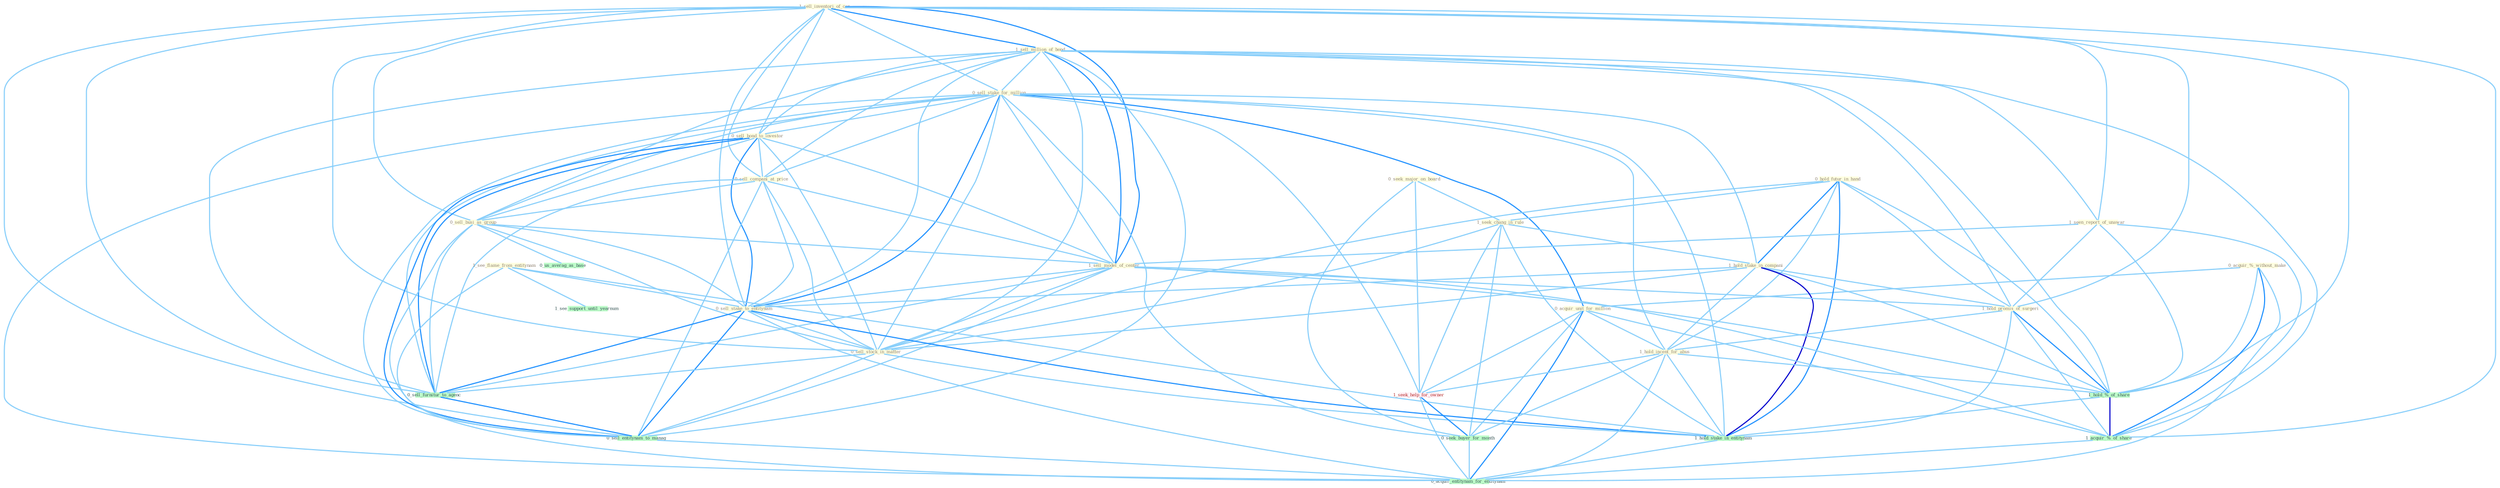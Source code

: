 Graph G{ 
    node
    [shape=polygon,style=filled,width=.5,height=.06,color="#BDFCC9",fixedsize=true,fontsize=4,
    fontcolor="#2f4f4f"];
    {node
    [color="#ffffe0", fontcolor="#8b7d6b"] "1_sell_inventori_of_car " "1_sell_million_of_bond " "0_sell_stake_for_million " "0_sell_bond_to_investor " "0_sell_compani_at_price " "0_acquir_%_without_make " "1_see_flame_from_entitynam " "0_seek_major_on_board " "0_sell_busi_as_group " "0_hold_futur_in_hand " "1_seek_chang_in_rule " "1_seen_report_of_unawar " "1_hold_stake_in_compani " "0_acquir_unit_for_million " "1_sell_model_of_center " "0_sell_stake_to_entitynam " "1_hold_promis_of_surgeri " "0_sell_stock_in_matter " "1_hold_incent_for_abus "}
{node [color="#fff0f5", fontcolor="#b22222"] "1_seek_help_for_owner "}
edge [color="#B0E2FF"];

	"1_sell_inventori_of_car " -- "1_sell_million_of_bond " [w="2", color="#1e90ff" , len=0.8];
	"1_sell_inventori_of_car " -- "0_sell_stake_for_million " [w="1", color="#87cefa" ];
	"1_sell_inventori_of_car " -- "0_sell_bond_to_investor " [w="1", color="#87cefa" ];
	"1_sell_inventori_of_car " -- "0_sell_compani_at_price " [w="1", color="#87cefa" ];
	"1_sell_inventori_of_car " -- "0_sell_busi_as_group " [w="1", color="#87cefa" ];
	"1_sell_inventori_of_car " -- "1_seen_report_of_unawar " [w="1", color="#87cefa" ];
	"1_sell_inventori_of_car " -- "1_sell_model_of_center " [w="2", color="#1e90ff" , len=0.8];
	"1_sell_inventori_of_car " -- "0_sell_stake_to_entitynam " [w="1", color="#87cefa" ];
	"1_sell_inventori_of_car " -- "1_hold_promis_of_surgeri " [w="1", color="#87cefa" ];
	"1_sell_inventori_of_car " -- "0_sell_stock_in_matter " [w="1", color="#87cefa" ];
	"1_sell_inventori_of_car " -- "1_hold_%_of_share " [w="1", color="#87cefa" ];
	"1_sell_inventori_of_car " -- "1_acquir_%_of_share " [w="1", color="#87cefa" ];
	"1_sell_inventori_of_car " -- "0_sell_furnitur_to_agenc " [w="1", color="#87cefa" ];
	"1_sell_inventori_of_car " -- "0_sell_entitynam_to_manag " [w="1", color="#87cefa" ];
	"1_sell_million_of_bond " -- "0_sell_stake_for_million " [w="1", color="#87cefa" ];
	"1_sell_million_of_bond " -- "0_sell_bond_to_investor " [w="1", color="#87cefa" ];
	"1_sell_million_of_bond " -- "0_sell_compani_at_price " [w="1", color="#87cefa" ];
	"1_sell_million_of_bond " -- "0_sell_busi_as_group " [w="1", color="#87cefa" ];
	"1_sell_million_of_bond " -- "1_seen_report_of_unawar " [w="1", color="#87cefa" ];
	"1_sell_million_of_bond " -- "1_sell_model_of_center " [w="2", color="#1e90ff" , len=0.8];
	"1_sell_million_of_bond " -- "0_sell_stake_to_entitynam " [w="1", color="#87cefa" ];
	"1_sell_million_of_bond " -- "1_hold_promis_of_surgeri " [w="1", color="#87cefa" ];
	"1_sell_million_of_bond " -- "0_sell_stock_in_matter " [w="1", color="#87cefa" ];
	"1_sell_million_of_bond " -- "1_hold_%_of_share " [w="1", color="#87cefa" ];
	"1_sell_million_of_bond " -- "1_acquir_%_of_share " [w="1", color="#87cefa" ];
	"1_sell_million_of_bond " -- "0_sell_furnitur_to_agenc " [w="1", color="#87cefa" ];
	"1_sell_million_of_bond " -- "0_sell_entitynam_to_manag " [w="1", color="#87cefa" ];
	"0_sell_stake_for_million " -- "0_sell_bond_to_investor " [w="1", color="#87cefa" ];
	"0_sell_stake_for_million " -- "0_sell_compani_at_price " [w="1", color="#87cefa" ];
	"0_sell_stake_for_million " -- "0_sell_busi_as_group " [w="1", color="#87cefa" ];
	"0_sell_stake_for_million " -- "1_hold_stake_in_compani " [w="1", color="#87cefa" ];
	"0_sell_stake_for_million " -- "0_acquir_unit_for_million " [w="2", color="#1e90ff" , len=0.8];
	"0_sell_stake_for_million " -- "1_sell_model_of_center " [w="1", color="#87cefa" ];
	"0_sell_stake_for_million " -- "0_sell_stake_to_entitynam " [w="2", color="#1e90ff" , len=0.8];
	"0_sell_stake_for_million " -- "0_sell_stock_in_matter " [w="1", color="#87cefa" ];
	"0_sell_stake_for_million " -- "1_hold_incent_for_abus " [w="1", color="#87cefa" ];
	"0_sell_stake_for_million " -- "1_hold_stake_in_entitynam " [w="1", color="#87cefa" ];
	"0_sell_stake_for_million " -- "1_seek_help_for_owner " [w="1", color="#87cefa" ];
	"0_sell_stake_for_million " -- "0_seek_buyer_for_month " [w="1", color="#87cefa" ];
	"0_sell_stake_for_million " -- "0_sell_furnitur_to_agenc " [w="1", color="#87cefa" ];
	"0_sell_stake_for_million " -- "0_sell_entitynam_to_manag " [w="1", color="#87cefa" ];
	"0_sell_stake_for_million " -- "0_acquir_entitynam_for_entitynam " [w="1", color="#87cefa" ];
	"0_sell_bond_to_investor " -- "0_sell_compani_at_price " [w="1", color="#87cefa" ];
	"0_sell_bond_to_investor " -- "0_sell_busi_as_group " [w="1", color="#87cefa" ];
	"0_sell_bond_to_investor " -- "1_sell_model_of_center " [w="1", color="#87cefa" ];
	"0_sell_bond_to_investor " -- "0_sell_stake_to_entitynam " [w="2", color="#1e90ff" , len=0.8];
	"0_sell_bond_to_investor " -- "0_sell_stock_in_matter " [w="1", color="#87cefa" ];
	"0_sell_bond_to_investor " -- "0_sell_furnitur_to_agenc " [w="2", color="#1e90ff" , len=0.8];
	"0_sell_bond_to_investor " -- "0_sell_entitynam_to_manag " [w="2", color="#1e90ff" , len=0.8];
	"0_sell_compani_at_price " -- "0_sell_busi_as_group " [w="1", color="#87cefa" ];
	"0_sell_compani_at_price " -- "1_sell_model_of_center " [w="1", color="#87cefa" ];
	"0_sell_compani_at_price " -- "0_sell_stake_to_entitynam " [w="1", color="#87cefa" ];
	"0_sell_compani_at_price " -- "0_sell_stock_in_matter " [w="1", color="#87cefa" ];
	"0_sell_compani_at_price " -- "0_sell_furnitur_to_agenc " [w="1", color="#87cefa" ];
	"0_sell_compani_at_price " -- "0_sell_entitynam_to_manag " [w="1", color="#87cefa" ];
	"0_acquir_%_without_make " -- "0_acquir_unit_for_million " [w="1", color="#87cefa" ];
	"0_acquir_%_without_make " -- "1_hold_%_of_share " [w="1", color="#87cefa" ];
	"0_acquir_%_without_make " -- "1_acquir_%_of_share " [w="2", color="#1e90ff" , len=0.8];
	"0_acquir_%_without_make " -- "0_acquir_entitynam_for_entitynam " [w="1", color="#87cefa" ];
	"1_see_flame_from_entitynam " -- "0_sell_stake_to_entitynam " [w="1", color="#87cefa" ];
	"1_see_flame_from_entitynam " -- "1_hold_stake_in_entitynam " [w="1", color="#87cefa" ];
	"1_see_flame_from_entitynam " -- "1_see_support_until_yearnum " [w="1", color="#87cefa" ];
	"1_see_flame_from_entitynam " -- "0_acquir_entitynam_for_entitynam " [w="1", color="#87cefa" ];
	"0_seek_major_on_board " -- "1_seek_chang_in_rule " [w="1", color="#87cefa" ];
	"0_seek_major_on_board " -- "1_seek_help_for_owner " [w="1", color="#87cefa" ];
	"0_seek_major_on_board " -- "0_seek_buyer_for_month " [w="1", color="#87cefa" ];
	"0_sell_busi_as_group " -- "1_sell_model_of_center " [w="1", color="#87cefa" ];
	"0_sell_busi_as_group " -- "0_sell_stake_to_entitynam " [w="1", color="#87cefa" ];
	"0_sell_busi_as_group " -- "0_sell_stock_in_matter " [w="1", color="#87cefa" ];
	"0_sell_busi_as_group " -- "0_sell_furnitur_to_agenc " [w="1", color="#87cefa" ];
	"0_sell_busi_as_group " -- "0_us_averag_as_base " [w="1", color="#87cefa" ];
	"0_sell_busi_as_group " -- "0_sell_entitynam_to_manag " [w="1", color="#87cefa" ];
	"0_hold_futur_in_hand " -- "1_seek_chang_in_rule " [w="1", color="#87cefa" ];
	"0_hold_futur_in_hand " -- "1_hold_stake_in_compani " [w="2", color="#1e90ff" , len=0.8];
	"0_hold_futur_in_hand " -- "1_hold_promis_of_surgeri " [w="1", color="#87cefa" ];
	"0_hold_futur_in_hand " -- "0_sell_stock_in_matter " [w="1", color="#87cefa" ];
	"0_hold_futur_in_hand " -- "1_hold_incent_for_abus " [w="1", color="#87cefa" ];
	"0_hold_futur_in_hand " -- "1_hold_%_of_share " [w="1", color="#87cefa" ];
	"0_hold_futur_in_hand " -- "1_hold_stake_in_entitynam " [w="2", color="#1e90ff" , len=0.8];
	"1_seek_chang_in_rule " -- "1_hold_stake_in_compani " [w="1", color="#87cefa" ];
	"1_seek_chang_in_rule " -- "0_sell_stock_in_matter " [w="1", color="#87cefa" ];
	"1_seek_chang_in_rule " -- "1_hold_stake_in_entitynam " [w="1", color="#87cefa" ];
	"1_seek_chang_in_rule " -- "1_seek_help_for_owner " [w="1", color="#87cefa" ];
	"1_seek_chang_in_rule " -- "0_seek_buyer_for_month " [w="1", color="#87cefa" ];
	"1_seen_report_of_unawar " -- "1_sell_model_of_center " [w="1", color="#87cefa" ];
	"1_seen_report_of_unawar " -- "1_hold_promis_of_surgeri " [w="1", color="#87cefa" ];
	"1_seen_report_of_unawar " -- "1_hold_%_of_share " [w="1", color="#87cefa" ];
	"1_seen_report_of_unawar " -- "1_acquir_%_of_share " [w="1", color="#87cefa" ];
	"1_hold_stake_in_compani " -- "0_sell_stake_to_entitynam " [w="1", color="#87cefa" ];
	"1_hold_stake_in_compani " -- "1_hold_promis_of_surgeri " [w="1", color="#87cefa" ];
	"1_hold_stake_in_compani " -- "0_sell_stock_in_matter " [w="1", color="#87cefa" ];
	"1_hold_stake_in_compani " -- "1_hold_incent_for_abus " [w="1", color="#87cefa" ];
	"1_hold_stake_in_compani " -- "1_hold_%_of_share " [w="1", color="#87cefa" ];
	"1_hold_stake_in_compani " -- "1_hold_stake_in_entitynam " [w="3", color="#0000cd" , len=0.6];
	"0_acquir_unit_for_million " -- "1_hold_incent_for_abus " [w="1", color="#87cefa" ];
	"0_acquir_unit_for_million " -- "1_seek_help_for_owner " [w="1", color="#87cefa" ];
	"0_acquir_unit_for_million " -- "0_seek_buyer_for_month " [w="1", color="#87cefa" ];
	"0_acquir_unit_for_million " -- "1_acquir_%_of_share " [w="1", color="#87cefa" ];
	"0_acquir_unit_for_million " -- "0_acquir_entitynam_for_entitynam " [w="2", color="#1e90ff" , len=0.8];
	"1_sell_model_of_center " -- "0_sell_stake_to_entitynam " [w="1", color="#87cefa" ];
	"1_sell_model_of_center " -- "1_hold_promis_of_surgeri " [w="1", color="#87cefa" ];
	"1_sell_model_of_center " -- "0_sell_stock_in_matter " [w="1", color="#87cefa" ];
	"1_sell_model_of_center " -- "1_hold_%_of_share " [w="1", color="#87cefa" ];
	"1_sell_model_of_center " -- "1_acquir_%_of_share " [w="1", color="#87cefa" ];
	"1_sell_model_of_center " -- "0_sell_furnitur_to_agenc " [w="1", color="#87cefa" ];
	"1_sell_model_of_center " -- "0_sell_entitynam_to_manag " [w="1", color="#87cefa" ];
	"0_sell_stake_to_entitynam " -- "0_sell_stock_in_matter " [w="1", color="#87cefa" ];
	"0_sell_stake_to_entitynam " -- "1_hold_stake_in_entitynam " [w="2", color="#1e90ff" , len=0.8];
	"0_sell_stake_to_entitynam " -- "0_sell_furnitur_to_agenc " [w="2", color="#1e90ff" , len=0.8];
	"0_sell_stake_to_entitynam " -- "0_sell_entitynam_to_manag " [w="2", color="#1e90ff" , len=0.8];
	"0_sell_stake_to_entitynam " -- "0_acquir_entitynam_for_entitynam " [w="1", color="#87cefa" ];
	"1_hold_promis_of_surgeri " -- "1_hold_incent_for_abus " [w="1", color="#87cefa" ];
	"1_hold_promis_of_surgeri " -- "1_hold_%_of_share " [w="2", color="#1e90ff" , len=0.8];
	"1_hold_promis_of_surgeri " -- "1_hold_stake_in_entitynam " [w="1", color="#87cefa" ];
	"1_hold_promis_of_surgeri " -- "1_acquir_%_of_share " [w="1", color="#87cefa" ];
	"0_sell_stock_in_matter " -- "1_hold_stake_in_entitynam " [w="1", color="#87cefa" ];
	"0_sell_stock_in_matter " -- "0_sell_furnitur_to_agenc " [w="1", color="#87cefa" ];
	"0_sell_stock_in_matter " -- "0_sell_entitynam_to_manag " [w="1", color="#87cefa" ];
	"1_hold_incent_for_abus " -- "1_hold_%_of_share " [w="1", color="#87cefa" ];
	"1_hold_incent_for_abus " -- "1_hold_stake_in_entitynam " [w="1", color="#87cefa" ];
	"1_hold_incent_for_abus " -- "1_seek_help_for_owner " [w="1", color="#87cefa" ];
	"1_hold_incent_for_abus " -- "0_seek_buyer_for_month " [w="1", color="#87cefa" ];
	"1_hold_incent_for_abus " -- "0_acquir_entitynam_for_entitynam " [w="1", color="#87cefa" ];
	"1_hold_%_of_share " -- "1_hold_stake_in_entitynam " [w="1", color="#87cefa" ];
	"1_hold_%_of_share " -- "1_acquir_%_of_share " [w="3", color="#0000cd" , len=0.6];
	"1_hold_stake_in_entitynam " -- "0_acquir_entitynam_for_entitynam " [w="1", color="#87cefa" ];
	"1_seek_help_for_owner " -- "0_seek_buyer_for_month " [w="2", color="#1e90ff" , len=0.8];
	"1_seek_help_for_owner " -- "0_acquir_entitynam_for_entitynam " [w="1", color="#87cefa" ];
	"0_seek_buyer_for_month " -- "0_acquir_entitynam_for_entitynam " [w="1", color="#87cefa" ];
	"1_acquir_%_of_share " -- "0_acquir_entitynam_for_entitynam " [w="1", color="#87cefa" ];
	"0_sell_furnitur_to_agenc " -- "0_sell_entitynam_to_manag " [w="2", color="#1e90ff" , len=0.8];
	"0_sell_entitynam_to_manag " -- "0_acquir_entitynam_for_entitynam " [w="1", color="#87cefa" ];
}